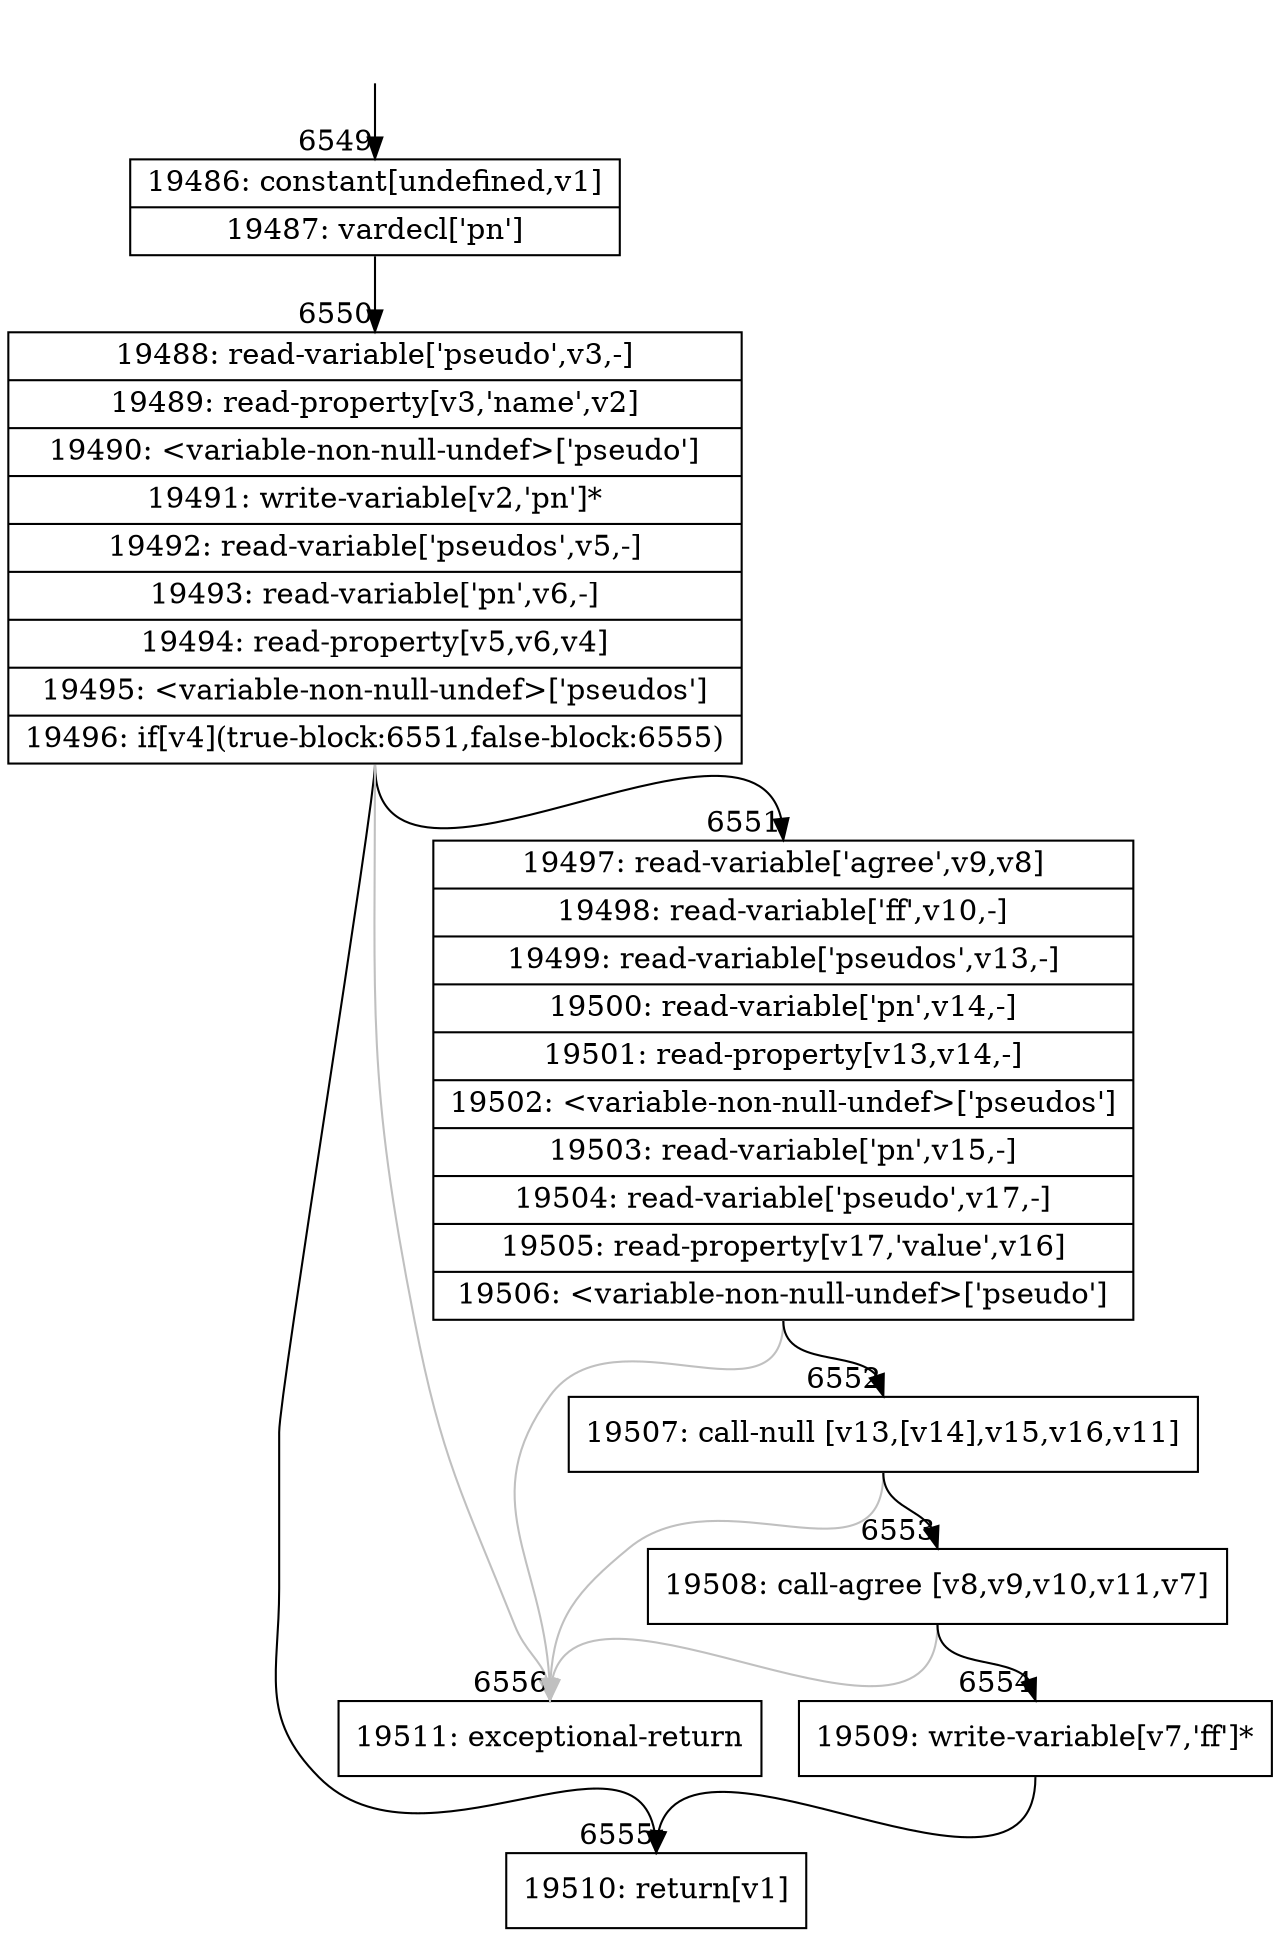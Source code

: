 digraph {
rankdir="TD"
BB_entry464[shape=none,label=""];
BB_entry464 -> BB6549 [tailport=s, headport=n, headlabel="    6549"]
BB6549 [shape=record label="{19486: constant[undefined,v1]|19487: vardecl['pn']}" ] 
BB6549 -> BB6550 [tailport=s, headport=n, headlabel="      6550"]
BB6550 [shape=record label="{19488: read-variable['pseudo',v3,-]|19489: read-property[v3,'name',v2]|19490: \<variable-non-null-undef\>['pseudo']|19491: write-variable[v2,'pn']*|19492: read-variable['pseudos',v5,-]|19493: read-variable['pn',v6,-]|19494: read-property[v5,v6,v4]|19495: \<variable-non-null-undef\>['pseudos']|19496: if[v4](true-block:6551,false-block:6555)}" ] 
BB6550 -> BB6551 [tailport=s, headport=n, headlabel="      6551"]
BB6550 -> BB6555 [tailport=s, headport=n, headlabel="      6555"]
BB6550 -> BB6556 [tailport=s, headport=n, color=gray, headlabel="      6556"]
BB6551 [shape=record label="{19497: read-variable['agree',v9,v8]|19498: read-variable['ff',v10,-]|19499: read-variable['pseudos',v13,-]|19500: read-variable['pn',v14,-]|19501: read-property[v13,v14,-]|19502: \<variable-non-null-undef\>['pseudos']|19503: read-variable['pn',v15,-]|19504: read-variable['pseudo',v17,-]|19505: read-property[v17,'value',v16]|19506: \<variable-non-null-undef\>['pseudo']}" ] 
BB6551 -> BB6552 [tailport=s, headport=n, headlabel="      6552"]
BB6551 -> BB6556 [tailport=s, headport=n, color=gray]
BB6552 [shape=record label="{19507: call-null [v13,[v14],v15,v16,v11]}" ] 
BB6552 -> BB6553 [tailport=s, headport=n, headlabel="      6553"]
BB6552 -> BB6556 [tailport=s, headport=n, color=gray]
BB6553 [shape=record label="{19508: call-agree [v8,v9,v10,v11,v7]}" ] 
BB6553 -> BB6554 [tailport=s, headport=n, headlabel="      6554"]
BB6553 -> BB6556 [tailport=s, headport=n, color=gray]
BB6554 [shape=record label="{19509: write-variable[v7,'ff']*}" ] 
BB6554 -> BB6555 [tailport=s, headport=n]
BB6555 [shape=record label="{19510: return[v1]}" ] 
BB6556 [shape=record label="{19511: exceptional-return}" ] 
//#$~ 9269
}
